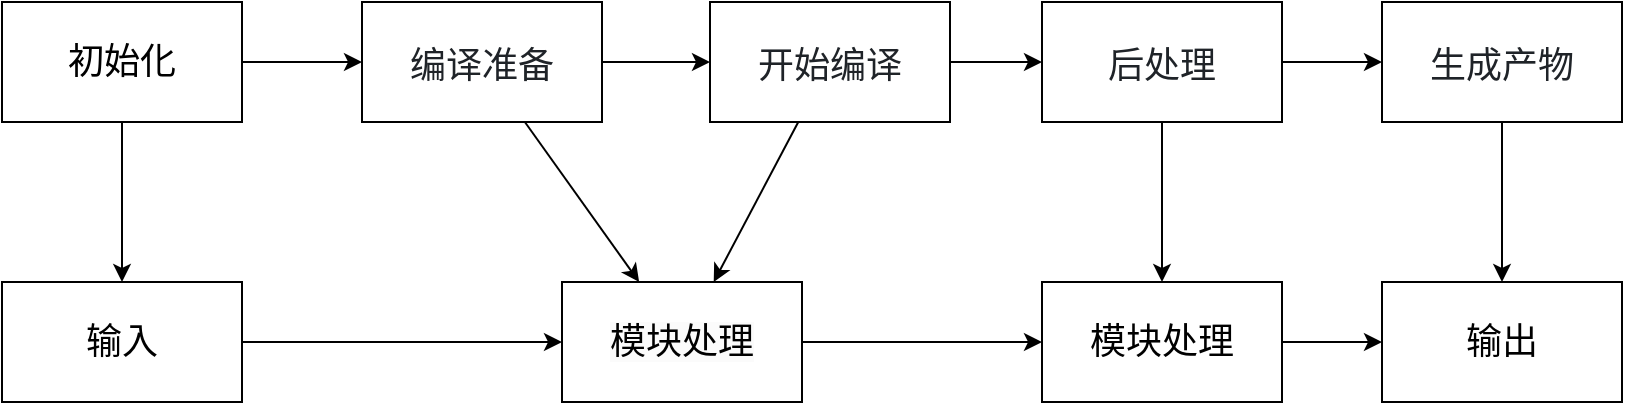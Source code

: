 <mxfile>
    <diagram id="wyiW218MMiepiyVehe3i" name="第 1 页">
        <mxGraphModel dx="1045" dy="611" grid="1" gridSize="10" guides="1" tooltips="1" connect="1" arrows="1" fold="1" page="1" pageScale="1" pageWidth="827" pageHeight="1169" background="none" math="0" shadow="0">
            <root>
                <mxCell id="0"/>
                <mxCell id="1" parent="0"/>
                <mxCell id="4" value="" style="edgeStyle=none;html=1;fontSize=24;" edge="1" parent="1" source="2" target="3">
                    <mxGeometry relative="1" as="geometry"/>
                </mxCell>
                <mxCell id="12" value="" style="edgeStyle=none;html=1;fontSize=18;" edge="1" parent="1" source="2" target="11">
                    <mxGeometry relative="1" as="geometry"/>
                </mxCell>
                <mxCell id="2" value="&lt;font style=&quot;font-size: 18px;&quot;&gt;初始化&lt;/font&gt;" style="whiteSpace=wrap;html=1;" vertex="1" parent="1">
                    <mxGeometry x="60" y="180" width="120" height="60" as="geometry"/>
                </mxCell>
                <mxCell id="6" value="" style="edgeStyle=none;html=1;fontSize=18;" edge="1" parent="1" source="3" target="5">
                    <mxGeometry relative="1" as="geometry"/>
                </mxCell>
                <mxCell id="14" value="" style="edgeStyle=none;html=1;fontSize=18;" edge="1" parent="1" source="3" target="13">
                    <mxGeometry relative="1" as="geometry"/>
                </mxCell>
                <mxCell id="3" value="&lt;span style=&quot;box-sizing: border-box; font-family: Inter-Regular, &amp;quot;PingFang SC&amp;quot;, &amp;quot;Helvetica Neue&amp;quot;, Helvetica, -apple-system, Arial, sans-serif, &amp;quot;Microsoft Yahei&amp;quot;, &amp;quot;Microsoft JhengHei&amp;quot;, &amp;quot;Apple Color Emoji&amp;quot;, &amp;quot;Segoe UI Emoji&amp;quot;, &amp;quot;Segoe UI Symbol&amp;quot;; color: rgb(31, 35, 40); text-align: left; background-color: rgb(255, 255, 255);&quot; data-spm-anchor-id=&quot;5176.281.0.i4.48d03f99Iq8Efe&quot;&gt;&lt;font style=&quot;font-size: 18px;&quot;&gt;编译准备&lt;/font&gt;&lt;/span&gt;" style="whiteSpace=wrap;html=1;" vertex="1" parent="1">
                    <mxGeometry x="240" y="180" width="120" height="60" as="geometry"/>
                </mxCell>
                <mxCell id="8" value="" style="edgeStyle=none;html=1;fontSize=18;" edge="1" parent="1" source="5" target="7">
                    <mxGeometry relative="1" as="geometry"/>
                </mxCell>
                <mxCell id="15" value="" style="edgeStyle=none;html=1;fontSize=18;" edge="1" parent="1" source="5" target="13">
                    <mxGeometry relative="1" as="geometry"/>
                </mxCell>
                <mxCell id="5" value="&lt;span style=&quot;box-sizing: border-box; font-family: Inter-Regular, &amp;quot;PingFang SC&amp;quot;, &amp;quot;Helvetica Neue&amp;quot;, Helvetica, -apple-system, Arial, sans-serif, &amp;quot;Microsoft Yahei&amp;quot;, &amp;quot;Microsoft JhengHei&amp;quot;, &amp;quot;Apple Color Emoji&amp;quot;, &amp;quot;Segoe UI Emoji&amp;quot;, &amp;quot;Segoe UI Symbol&amp;quot;; color: rgb(31, 35, 40); text-align: left; background-color: rgb(255, 255, 255);&quot; data-spm-anchor-id=&quot;5176.281.0.i4.48d03f99Iq8Efe&quot;&gt;&lt;font style=&quot;font-size: 18px;&quot;&gt;开始编译&lt;/font&gt;&lt;/span&gt;" style="whiteSpace=wrap;html=1;" vertex="1" parent="1">
                    <mxGeometry x="414" y="180" width="120" height="60" as="geometry"/>
                </mxCell>
                <mxCell id="10" value="" style="edgeStyle=none;html=1;fontSize=18;" edge="1" parent="1" source="7" target="9">
                    <mxGeometry relative="1" as="geometry"/>
                </mxCell>
                <mxCell id="18" value="" style="edgeStyle=none;html=1;fontSize=18;" edge="1" parent="1" source="7" target="17">
                    <mxGeometry relative="1" as="geometry"/>
                </mxCell>
                <mxCell id="7" value="&lt;span style=&quot;box-sizing: border-box; font-family: Inter-Regular, &amp;quot;PingFang SC&amp;quot;, &amp;quot;Helvetica Neue&amp;quot;, Helvetica, -apple-system, Arial, sans-serif, &amp;quot;Microsoft Yahei&amp;quot;, &amp;quot;Microsoft JhengHei&amp;quot;, &amp;quot;Apple Color Emoji&amp;quot;, &amp;quot;Segoe UI Emoji&amp;quot;, &amp;quot;Segoe UI Symbol&amp;quot;; color: rgb(31, 35, 40); text-align: left; background-color: rgb(255, 255, 255);&quot; data-spm-anchor-id=&quot;5176.281.0.i4.48d03f99Iq8Efe&quot;&gt;&lt;font style=&quot;font-size: 18px;&quot;&gt;后处理&lt;/font&gt;&lt;/span&gt;" style="whiteSpace=wrap;html=1;" vertex="1" parent="1">
                    <mxGeometry x="580" y="180" width="120" height="60" as="geometry"/>
                </mxCell>
                <mxCell id="22" value="" style="edgeStyle=none;html=1;fontSize=18;" edge="1" parent="1" source="9" target="19">
                    <mxGeometry relative="1" as="geometry"/>
                </mxCell>
                <mxCell id="9" value="&lt;span style=&quot;box-sizing: border-box; font-family: Inter-Regular, &amp;quot;PingFang SC&amp;quot;, &amp;quot;Helvetica Neue&amp;quot;, Helvetica, -apple-system, Arial, sans-serif, &amp;quot;Microsoft Yahei&amp;quot;, &amp;quot;Microsoft JhengHei&amp;quot;, &amp;quot;Apple Color Emoji&amp;quot;, &amp;quot;Segoe UI Emoji&amp;quot;, &amp;quot;Segoe UI Symbol&amp;quot;; color: rgb(31, 35, 40); text-align: left; background-color: rgb(255, 255, 255);&quot; data-spm-anchor-id=&quot;5176.281.0.i4.48d03f99Iq8Efe&quot;&gt;&lt;font style=&quot;font-size: 18px;&quot;&gt;生成产物&lt;/font&gt;&lt;/span&gt;" style="whiteSpace=wrap;html=1;" vertex="1" parent="1">
                    <mxGeometry x="750" y="180" width="120" height="60" as="geometry"/>
                </mxCell>
                <mxCell id="16" value="" style="edgeStyle=none;html=1;fontSize=18;" edge="1" parent="1" source="11" target="13">
                    <mxGeometry relative="1" as="geometry"/>
                </mxCell>
                <mxCell id="11" value="&lt;font style=&quot;font-size: 18px;&quot;&gt;输入&lt;/font&gt;" style="whiteSpace=wrap;html=1;" vertex="1" parent="1">
                    <mxGeometry x="60" y="320" width="120" height="60" as="geometry"/>
                </mxCell>
                <mxCell id="20" value="" style="edgeStyle=none;html=1;fontSize=18;" edge="1" parent="1" source="13" target="17">
                    <mxGeometry relative="1" as="geometry"/>
                </mxCell>
                <mxCell id="13" value="&lt;span style=&quot;color: rgb(0, 0, 0); font-family: Helvetica; font-size: 18px; font-style: normal; font-variant-ligatures: normal; font-variant-caps: normal; font-weight: 400; letter-spacing: normal; orphans: 2; text-align: center; text-indent: 0px; text-transform: none; widows: 2; word-spacing: 0px; -webkit-text-stroke-width: 0px; background-color: rgb(251, 251, 251); text-decoration-thickness: initial; text-decoration-style: initial; text-decoration-color: initial; float: none; display: inline !important;&quot;&gt;模块处理&lt;/span&gt;" style="whiteSpace=wrap;html=1;" vertex="1" parent="1">
                    <mxGeometry x="340" y="320" width="120" height="60" as="geometry"/>
                </mxCell>
                <mxCell id="21" value="" style="edgeStyle=none;html=1;fontSize=18;" edge="1" parent="1" source="17" target="19">
                    <mxGeometry relative="1" as="geometry"/>
                </mxCell>
                <mxCell id="17" value="&lt;span style=&quot;font-size: 18px;&quot;&gt;模块处理&lt;/span&gt;" style="whiteSpace=wrap;html=1;" vertex="1" parent="1">
                    <mxGeometry x="580" y="320" width="120" height="60" as="geometry"/>
                </mxCell>
                <mxCell id="19" value="&lt;span style=&quot;font-size: 18px;&quot;&gt;输出&lt;/span&gt;" style="whiteSpace=wrap;html=1;" vertex="1" parent="1">
                    <mxGeometry x="750" y="320" width="120" height="60" as="geometry"/>
                </mxCell>
            </root>
        </mxGraphModel>
    </diagram>
</mxfile>